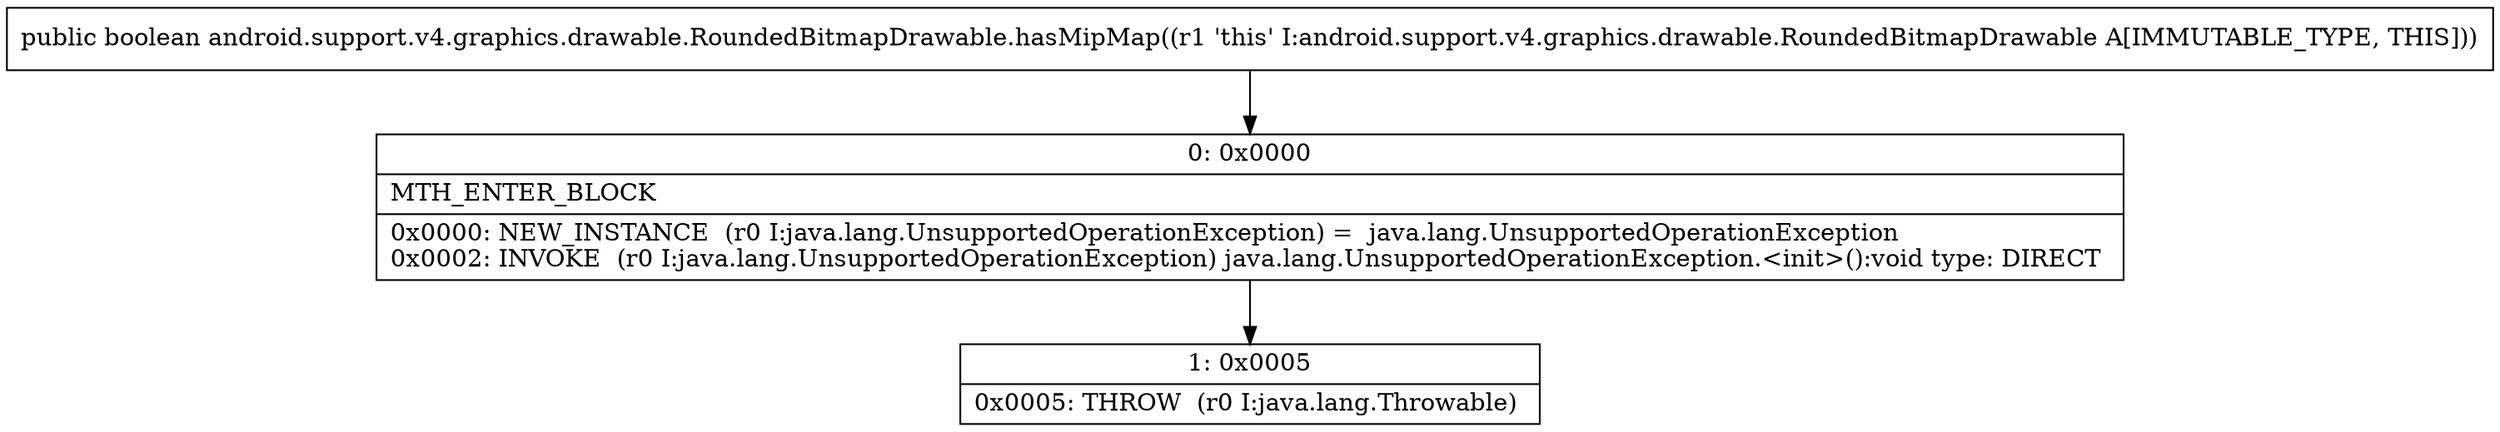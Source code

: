 digraph "CFG forandroid.support.v4.graphics.drawable.RoundedBitmapDrawable.hasMipMap()Z" {
Node_0 [shape=record,label="{0\:\ 0x0000|MTH_ENTER_BLOCK\l|0x0000: NEW_INSTANCE  (r0 I:java.lang.UnsupportedOperationException) =  java.lang.UnsupportedOperationException \l0x0002: INVOKE  (r0 I:java.lang.UnsupportedOperationException) java.lang.UnsupportedOperationException.\<init\>():void type: DIRECT \l}"];
Node_1 [shape=record,label="{1\:\ 0x0005|0x0005: THROW  (r0 I:java.lang.Throwable) \l}"];
MethodNode[shape=record,label="{public boolean android.support.v4.graphics.drawable.RoundedBitmapDrawable.hasMipMap((r1 'this' I:android.support.v4.graphics.drawable.RoundedBitmapDrawable A[IMMUTABLE_TYPE, THIS])) }"];
MethodNode -> Node_0;
Node_0 -> Node_1;
}

